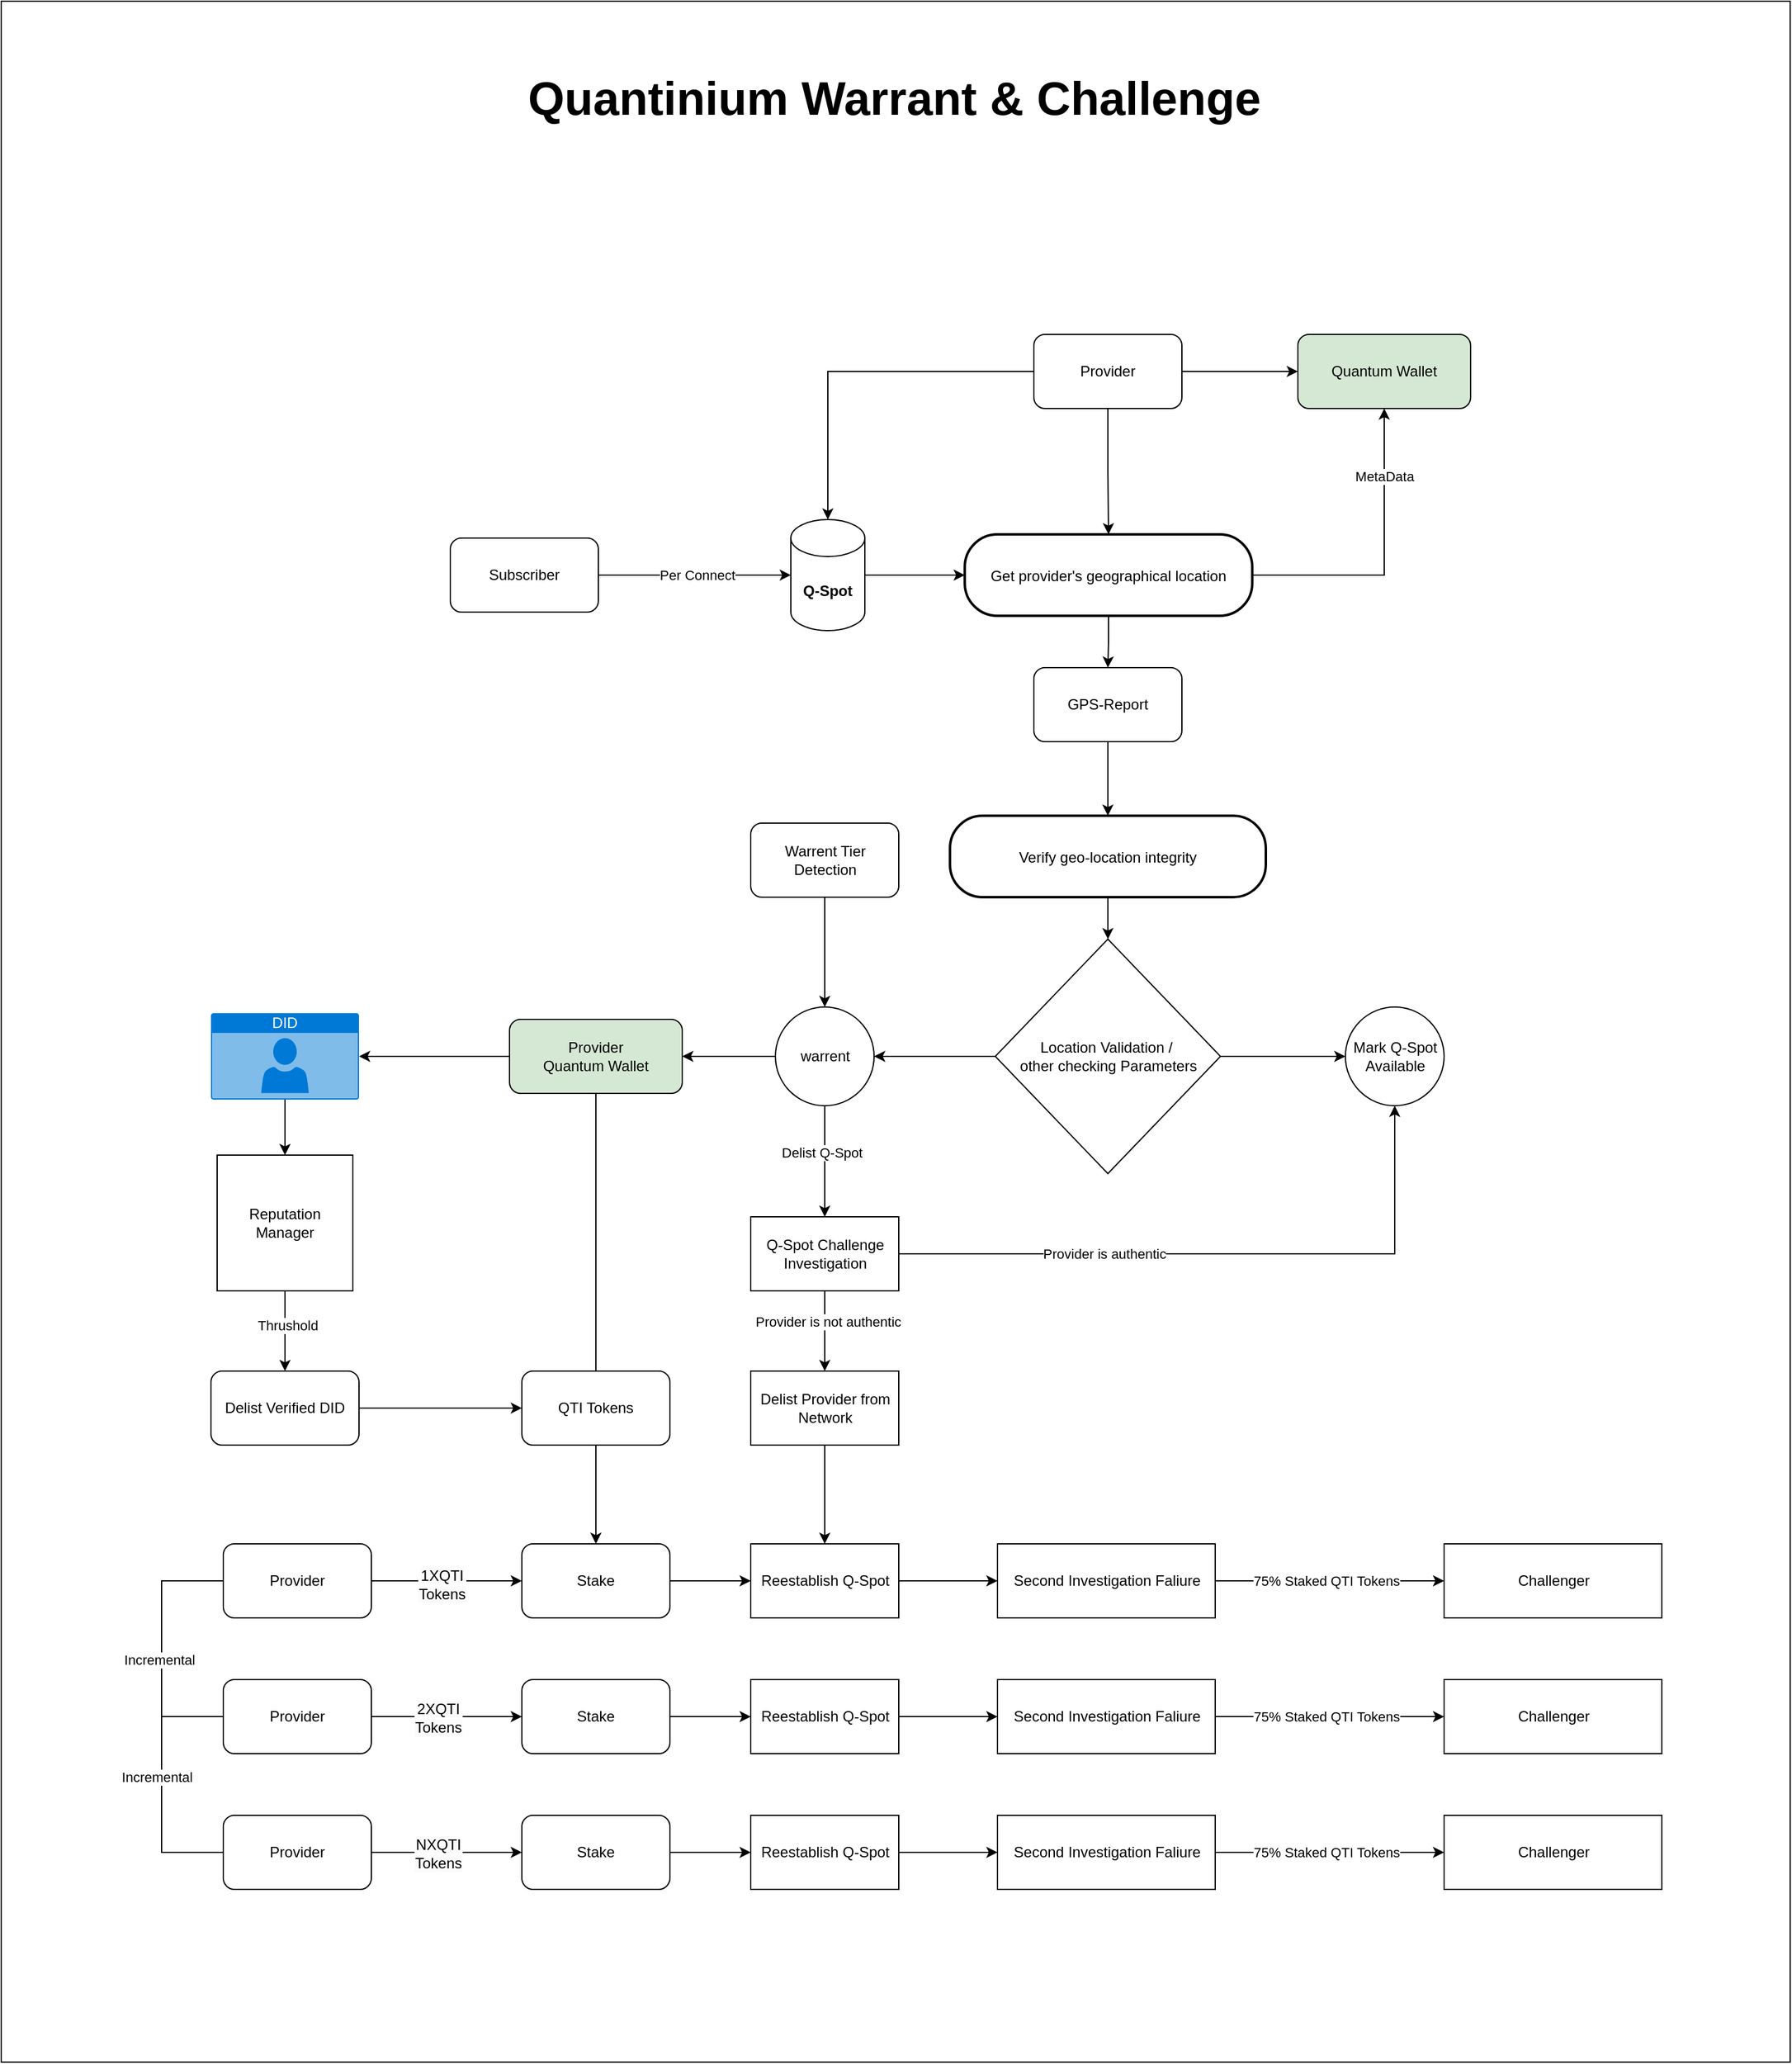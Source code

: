 <mxfile version="24.8.6">
  <diagram name="Page-1" id="vwX5oQGY4ok_pxgz0Uzp">
    <mxGraphModel dx="2337" dy="402" grid="1" gridSize="10" guides="1" tooltips="1" connect="1" arrows="1" fold="1" page="1" pageScale="1" pageWidth="850" pageHeight="1100" math="0" shadow="0">
      <root>
        <mxCell id="0" />
        <mxCell id="1" parent="0" />
        <mxCell id="Ozfidg9L5e0_FbRfMXhM-155" value="" style="rounded=0;whiteSpace=wrap;html=1;" parent="1" vertex="1">
          <mxGeometry x="940" y="1130" width="1450" height="1670" as="geometry" />
        </mxCell>
        <mxCell id="Ozfidg9L5e0_FbRfMXhM-90" style="edgeStyle=orthogonalEdgeStyle;rounded=0;orthogonalLoop=1;jettySize=auto;html=1;entryX=0.5;entryY=1;entryDx=0;entryDy=0;" parent="1" source="Ozfidg9L5e0_FbRfMXhM-81" target="Ozfidg9L5e0_FbRfMXhM-87" edge="1">
          <mxGeometry relative="1" as="geometry" />
        </mxCell>
        <mxCell id="Ozfidg9L5e0_FbRfMXhM-91" value="MetaData" style="edgeLabel;html=1;align=center;verticalAlign=middle;resizable=0;points=[];" parent="Ozfidg9L5e0_FbRfMXhM-90" vertex="1" connectable="0">
          <mxGeometry x="0.149" y="-2" relative="1" as="geometry">
            <mxPoint x="-2" y="-48" as="offset" />
          </mxGeometry>
        </mxCell>
        <mxCell id="Ozfidg9L5e0_FbRfMXhM-98" value="" style="edgeStyle=orthogonalEdgeStyle;rounded=0;orthogonalLoop=1;jettySize=auto;html=1;" parent="1" source="Ozfidg9L5e0_FbRfMXhM-81" target="Ozfidg9L5e0_FbRfMXhM-97" edge="1">
          <mxGeometry relative="1" as="geometry" />
        </mxCell>
        <mxCell id="Ozfidg9L5e0_FbRfMXhM-81" value="Get provider&#39;s geographical location" style="rounded=1;arcSize=40;strokeWidth=2" parent="1" vertex="1">
          <mxGeometry x="1721" y="1562" width="233" height="66" as="geometry" />
        </mxCell>
        <mxCell id="Ozfidg9L5e0_FbRfMXhM-83" value="" style="edgeStyle=orthogonalEdgeStyle;rounded=0;orthogonalLoop=1;jettySize=auto;html=1;" parent="1" source="Ozfidg9L5e0_FbRfMXhM-82" target="Ozfidg9L5e0_FbRfMXhM-81" edge="1">
          <mxGeometry relative="1" as="geometry" />
        </mxCell>
        <mxCell id="Ozfidg9L5e0_FbRfMXhM-88" value="" style="edgeStyle=orthogonalEdgeStyle;rounded=0;orthogonalLoop=1;jettySize=auto;html=1;" parent="1" source="Ozfidg9L5e0_FbRfMXhM-82" target="Ozfidg9L5e0_FbRfMXhM-87" edge="1">
          <mxGeometry relative="1" as="geometry" />
        </mxCell>
        <mxCell id="Ozfidg9L5e0_FbRfMXhM-93" style="edgeStyle=orthogonalEdgeStyle;rounded=0;orthogonalLoop=1;jettySize=auto;html=1;" parent="1" source="Ozfidg9L5e0_FbRfMXhM-82" target="Ozfidg9L5e0_FbRfMXhM-92" edge="1">
          <mxGeometry relative="1" as="geometry" />
        </mxCell>
        <mxCell id="Ozfidg9L5e0_FbRfMXhM-82" value="Provider" style="rounded=1;whiteSpace=wrap;html=1;" parent="1" vertex="1">
          <mxGeometry x="1777" y="1400" width="120" height="60" as="geometry" />
        </mxCell>
        <mxCell id="Ozfidg9L5e0_FbRfMXhM-101" value="" style="edgeStyle=orthogonalEdgeStyle;rounded=0;orthogonalLoop=1;jettySize=auto;html=1;" parent="1" source="Ozfidg9L5e0_FbRfMXhM-84" target="Ozfidg9L5e0_FbRfMXhM-100" edge="1">
          <mxGeometry relative="1" as="geometry" />
        </mxCell>
        <mxCell id="Ozfidg9L5e0_FbRfMXhM-84" value="Verify geo-location integrity" style="rounded=1;arcSize=40;strokeWidth=2" parent="1" vertex="1">
          <mxGeometry x="1709" y="1790" width="256" height="66" as="geometry" />
        </mxCell>
        <mxCell id="Ozfidg9L5e0_FbRfMXhM-85" value="Subscriber" style="rounded=1;whiteSpace=wrap;html=1;" parent="1" vertex="1">
          <mxGeometry x="1304" y="1565" width="120" height="60" as="geometry" />
        </mxCell>
        <mxCell id="Ozfidg9L5e0_FbRfMXhM-87" value="Quantum Wallet" style="rounded=1;whiteSpace=wrap;html=1;fillColor=#d5e8d4;" parent="1" vertex="1">
          <mxGeometry x="1991" y="1400" width="140" height="60" as="geometry" />
        </mxCell>
        <mxCell id="Ozfidg9L5e0_FbRfMXhM-95" value="" style="edgeStyle=orthogonalEdgeStyle;rounded=0;orthogonalLoop=1;jettySize=auto;html=1;" parent="1" source="Ozfidg9L5e0_FbRfMXhM-92" target="Ozfidg9L5e0_FbRfMXhM-81" edge="1">
          <mxGeometry relative="1" as="geometry" />
        </mxCell>
        <mxCell id="Ozfidg9L5e0_FbRfMXhM-92" value="&lt;b&gt;Q-Spot&lt;/b&gt;" style="shape=cylinder3;whiteSpace=wrap;html=1;boundedLbl=1;backgroundOutline=1;size=15;" parent="1" vertex="1">
          <mxGeometry x="1580" y="1550" width="60" height="90" as="geometry" />
        </mxCell>
        <mxCell id="Ozfidg9L5e0_FbRfMXhM-94" style="edgeStyle=orthogonalEdgeStyle;rounded=0;orthogonalLoop=1;jettySize=auto;html=1;entryX=0;entryY=0.5;entryDx=0;entryDy=0;entryPerimeter=0;" parent="1" source="Ozfidg9L5e0_FbRfMXhM-85" target="Ozfidg9L5e0_FbRfMXhM-92" edge="1">
          <mxGeometry relative="1" as="geometry">
            <Array as="points">
              <mxPoint x="1394" y="1595" />
            </Array>
          </mxGeometry>
        </mxCell>
        <mxCell id="Ozfidg9L5e0_FbRfMXhM-96" value="Per Connect" style="edgeLabel;html=1;align=center;verticalAlign=middle;resizable=0;points=[];" parent="Ozfidg9L5e0_FbRfMXhM-94" vertex="1" connectable="0">
          <mxGeometry x="0.177" relative="1" as="geometry">
            <mxPoint x="-12" as="offset" />
          </mxGeometry>
        </mxCell>
        <mxCell id="Ozfidg9L5e0_FbRfMXhM-99" value="" style="edgeStyle=orthogonalEdgeStyle;rounded=0;orthogonalLoop=1;jettySize=auto;html=1;" parent="1" source="Ozfidg9L5e0_FbRfMXhM-97" target="Ozfidg9L5e0_FbRfMXhM-84" edge="1">
          <mxGeometry relative="1" as="geometry" />
        </mxCell>
        <mxCell id="Ozfidg9L5e0_FbRfMXhM-97" value="GPS-Report" style="rounded=1;whiteSpace=wrap;html=1;" parent="1" vertex="1">
          <mxGeometry x="1777" y="1670" width="120" height="60" as="geometry" />
        </mxCell>
        <mxCell id="Ozfidg9L5e0_FbRfMXhM-103" value="" style="edgeStyle=orthogonalEdgeStyle;rounded=0;orthogonalLoop=1;jettySize=auto;html=1;" parent="1" source="Ozfidg9L5e0_FbRfMXhM-100" target="Ozfidg9L5e0_FbRfMXhM-102" edge="1">
          <mxGeometry relative="1" as="geometry" />
        </mxCell>
        <mxCell id="Ozfidg9L5e0_FbRfMXhM-105" style="edgeStyle=orthogonalEdgeStyle;rounded=0;orthogonalLoop=1;jettySize=auto;html=1;entryX=0;entryY=0.5;entryDx=0;entryDy=0;" parent="1" source="Ozfidg9L5e0_FbRfMXhM-100" target="Ozfidg9L5e0_FbRfMXhM-104" edge="1">
          <mxGeometry relative="1" as="geometry" />
        </mxCell>
        <mxCell id="Ozfidg9L5e0_FbRfMXhM-100" value="Location Validation /&amp;nbsp;&lt;br&gt;other checking Parameters" style="rhombus;whiteSpace=wrap;html=1;" parent="1" vertex="1">
          <mxGeometry x="1745.75" y="1890" width="182.5" height="190" as="geometry" />
        </mxCell>
        <mxCell id="Ozfidg9L5e0_FbRfMXhM-107" value="" style="edgeStyle=orthogonalEdgeStyle;rounded=0;orthogonalLoop=1;jettySize=auto;html=1;" parent="1" source="Ozfidg9L5e0_FbRfMXhM-102" target="Ozfidg9L5e0_FbRfMXhM-106" edge="1">
          <mxGeometry relative="1" as="geometry" />
        </mxCell>
        <mxCell id="Ozfidg9L5e0_FbRfMXhM-108" value="Delist Q-Spot" style="edgeLabel;html=1;align=center;verticalAlign=middle;resizable=0;points=[];" parent="Ozfidg9L5e0_FbRfMXhM-107" vertex="1" connectable="0">
          <mxGeometry x="-0.161" y="-3" relative="1" as="geometry">
            <mxPoint as="offset" />
          </mxGeometry>
        </mxCell>
        <mxCell id="Ozfidg9L5e0_FbRfMXhM-112" style="edgeStyle=orthogonalEdgeStyle;rounded=0;orthogonalLoop=1;jettySize=auto;html=1;entryX=1;entryY=0.5;entryDx=0;entryDy=0;" parent="1" source="Ozfidg9L5e0_FbRfMXhM-102" target="Ozfidg9L5e0_FbRfMXhM-111" edge="1">
          <mxGeometry relative="1" as="geometry" />
        </mxCell>
        <mxCell id="Ozfidg9L5e0_FbRfMXhM-102" value="warrent" style="ellipse;whiteSpace=wrap;html=1;" parent="1" vertex="1">
          <mxGeometry x="1567.5" y="1945" width="80" height="80" as="geometry" />
        </mxCell>
        <mxCell id="Ozfidg9L5e0_FbRfMXhM-104" value="Mark Q-Spot&lt;br&gt;Available" style="ellipse;whiteSpace=wrap;html=1;" parent="1" vertex="1">
          <mxGeometry x="2029.5" y="1945" width="80" height="80" as="geometry" />
        </mxCell>
        <mxCell id="Ozfidg9L5e0_FbRfMXhM-113" style="edgeStyle=orthogonalEdgeStyle;rounded=0;orthogonalLoop=1;jettySize=auto;html=1;entryX=0.5;entryY=1;entryDx=0;entryDy=0;" parent="1" source="Ozfidg9L5e0_FbRfMXhM-106" target="Ozfidg9L5e0_FbRfMXhM-104" edge="1">
          <mxGeometry relative="1" as="geometry" />
        </mxCell>
        <mxCell id="Ozfidg9L5e0_FbRfMXhM-114" value="Provider is authentic" style="edgeLabel;html=1;align=center;verticalAlign=middle;resizable=0;points=[];" parent="Ozfidg9L5e0_FbRfMXhM-113" vertex="1" connectable="0">
          <mxGeometry x="-0.694" y="1" relative="1" as="geometry">
            <mxPoint x="86" y="1" as="offset" />
          </mxGeometry>
        </mxCell>
        <mxCell id="Ozfidg9L5e0_FbRfMXhM-116" value="" style="edgeStyle=orthogonalEdgeStyle;rounded=0;orthogonalLoop=1;jettySize=auto;html=1;" parent="1" source="Ozfidg9L5e0_FbRfMXhM-106" target="Ozfidg9L5e0_FbRfMXhM-115" edge="1">
          <mxGeometry relative="1" as="geometry" />
        </mxCell>
        <mxCell id="Ozfidg9L5e0_FbRfMXhM-106" value="Q-Spot Challenge Investigation" style="whiteSpace=wrap;html=1;" parent="1" vertex="1">
          <mxGeometry x="1547.5" y="2115" width="120" height="60" as="geometry" />
        </mxCell>
        <mxCell id="Ozfidg9L5e0_FbRfMXhM-124" style="edgeStyle=orthogonalEdgeStyle;rounded=0;orthogonalLoop=1;jettySize=auto;html=1;" parent="1" source="Ozfidg9L5e0_FbRfMXhM-111" edge="1">
          <mxGeometry relative="1" as="geometry">
            <mxPoint x="1422" y="2250" as="targetPoint" />
          </mxGeometry>
        </mxCell>
        <mxCell id="qemn5KXeV45YSC-5foo--2" style="edgeStyle=orthogonalEdgeStyle;rounded=0;orthogonalLoop=1;jettySize=auto;html=1;" edge="1" parent="1" source="Ozfidg9L5e0_FbRfMXhM-111" target="qemn5KXeV45YSC-5foo--1">
          <mxGeometry relative="1" as="geometry" />
        </mxCell>
        <mxCell id="Ozfidg9L5e0_FbRfMXhM-111" value="Provider&lt;br&gt;Quantum Wallet" style="rounded=1;whiteSpace=wrap;html=1;fillColor=#d5e8d4;" parent="1" vertex="1">
          <mxGeometry x="1352" y="1955" width="140" height="60" as="geometry" />
        </mxCell>
        <mxCell id="Ozfidg9L5e0_FbRfMXhM-120" value="" style="edgeStyle=orthogonalEdgeStyle;rounded=0;orthogonalLoop=1;jettySize=auto;html=1;" parent="1" source="Ozfidg9L5e0_FbRfMXhM-115" target="Ozfidg9L5e0_FbRfMXhM-119" edge="1">
          <mxGeometry relative="1" as="geometry" />
        </mxCell>
        <mxCell id="Ozfidg9L5e0_FbRfMXhM-115" value="Delist Provider from Network" style="whiteSpace=wrap;html=1;" parent="1" vertex="1">
          <mxGeometry x="1547.5" y="2240" width="120" height="60" as="geometry" />
        </mxCell>
        <mxCell id="Ozfidg9L5e0_FbRfMXhM-117" value="Provider is not authentic" style="edgeLabel;html=1;align=center;verticalAlign=middle;resizable=0;points=[];" parent="1" vertex="1" connectable="0">
          <mxGeometry x="1610.001" y="2199.997" as="geometry" />
        </mxCell>
        <mxCell id="Ozfidg9L5e0_FbRfMXhM-122" value="" style="edgeStyle=orthogonalEdgeStyle;rounded=0;orthogonalLoop=1;jettySize=auto;html=1;" parent="1" source="Ozfidg9L5e0_FbRfMXhM-118" target="Ozfidg9L5e0_FbRfMXhM-121" edge="1">
          <mxGeometry relative="1" as="geometry" />
        </mxCell>
        <mxCell id="Ozfidg9L5e0_FbRfMXhM-142" value="&lt;span style=&quot;font-size: 12px; text-wrap: wrap; background-color: rgb(251, 251, 251);&quot;&gt;1XQTI Tokens&lt;/span&gt;" style="edgeLabel;html=1;align=center;verticalAlign=middle;resizable=0;points=[];" parent="Ozfidg9L5e0_FbRfMXhM-122" vertex="1" connectable="0">
          <mxGeometry x="-0.067" y="-3" relative="1" as="geometry">
            <mxPoint as="offset" />
          </mxGeometry>
        </mxCell>
        <mxCell id="Ozfidg9L5e0_FbRfMXhM-158" style="edgeStyle=orthogonalEdgeStyle;rounded=0;orthogonalLoop=1;jettySize=auto;html=1;entryX=0;entryY=0.5;entryDx=0;entryDy=0;endArrow=none;endFill=0;" parent="1" source="Ozfidg9L5e0_FbRfMXhM-118" target="Ozfidg9L5e0_FbRfMXhM-132" edge="1">
          <mxGeometry relative="1" as="geometry">
            <Array as="points">
              <mxPoint x="1070" y="2410" />
              <mxPoint x="1070" y="2520" />
            </Array>
          </mxGeometry>
        </mxCell>
        <mxCell id="Ozfidg9L5e0_FbRfMXhM-160" value="Incremental" style="edgeLabel;html=1;align=center;verticalAlign=middle;resizable=0;points=[];" parent="Ozfidg9L5e0_FbRfMXhM-158" vertex="1" connectable="0">
          <mxGeometry x="0.088" y="-2" relative="1" as="geometry">
            <mxPoint as="offset" />
          </mxGeometry>
        </mxCell>
        <mxCell id="Ozfidg9L5e0_FbRfMXhM-118" value="Provider" style="rounded=1;whiteSpace=wrap;html=1;" parent="1" vertex="1">
          <mxGeometry x="1120" y="2380" width="120" height="60" as="geometry" />
        </mxCell>
        <mxCell id="Ozfidg9L5e0_FbRfMXhM-128" value="" style="edgeStyle=orthogonalEdgeStyle;rounded=0;orthogonalLoop=1;jettySize=auto;html=1;" parent="1" source="Ozfidg9L5e0_FbRfMXhM-119" target="Ozfidg9L5e0_FbRfMXhM-127" edge="1">
          <mxGeometry relative="1" as="geometry" />
        </mxCell>
        <mxCell id="Ozfidg9L5e0_FbRfMXhM-119" value="Reestablish Q-Spot" style="whiteSpace=wrap;html=1;" parent="1" vertex="1">
          <mxGeometry x="1547.5" y="2380" width="120" height="60" as="geometry" />
        </mxCell>
        <mxCell id="Ozfidg9L5e0_FbRfMXhM-123" value="" style="edgeStyle=orthogonalEdgeStyle;rounded=0;orthogonalLoop=1;jettySize=auto;html=1;" parent="1" source="Ozfidg9L5e0_FbRfMXhM-121" target="Ozfidg9L5e0_FbRfMXhM-119" edge="1">
          <mxGeometry relative="1" as="geometry" />
        </mxCell>
        <mxCell id="Ozfidg9L5e0_FbRfMXhM-121" value="Stake" style="whiteSpace=wrap;html=1;rounded=1;" parent="1" vertex="1">
          <mxGeometry x="1362" y="2380" width="120" height="60" as="geometry" />
        </mxCell>
        <mxCell id="Ozfidg9L5e0_FbRfMXhM-126" value="" style="edgeStyle=orthogonalEdgeStyle;rounded=0;orthogonalLoop=1;jettySize=auto;html=1;" parent="1" source="Ozfidg9L5e0_FbRfMXhM-125" target="Ozfidg9L5e0_FbRfMXhM-121" edge="1">
          <mxGeometry relative="1" as="geometry" />
        </mxCell>
        <mxCell id="Ozfidg9L5e0_FbRfMXhM-125" value="QTI Tokens" style="rounded=1;whiteSpace=wrap;html=1;" parent="1" vertex="1">
          <mxGeometry x="1362" y="2240" width="120" height="60" as="geometry" />
        </mxCell>
        <mxCell id="Ozfidg9L5e0_FbRfMXhM-130" value="" style="edgeStyle=orthogonalEdgeStyle;rounded=0;orthogonalLoop=1;jettySize=auto;html=1;" parent="1" source="Ozfidg9L5e0_FbRfMXhM-127" target="Ozfidg9L5e0_FbRfMXhM-129" edge="1">
          <mxGeometry relative="1" as="geometry" />
        </mxCell>
        <mxCell id="Ozfidg9L5e0_FbRfMXhM-131" value="75% Staked QTI Tokens" style="edgeLabel;html=1;align=center;verticalAlign=middle;resizable=0;points=[];" parent="Ozfidg9L5e0_FbRfMXhM-130" vertex="1" connectable="0">
          <mxGeometry x="-0.141" y="1" relative="1" as="geometry">
            <mxPoint x="10" y="1" as="offset" />
          </mxGeometry>
        </mxCell>
        <mxCell id="Ozfidg9L5e0_FbRfMXhM-127" value="Second Investigation Faliure" style="whiteSpace=wrap;html=1;" parent="1" vertex="1">
          <mxGeometry x="1747.5" y="2380" width="176.5" height="60" as="geometry" />
        </mxCell>
        <mxCell id="Ozfidg9L5e0_FbRfMXhM-129" value="Challenger" style="whiteSpace=wrap;html=1;" parent="1" vertex="1">
          <mxGeometry x="2109.5" y="2380" width="176.5" height="60" as="geometry" />
        </mxCell>
        <mxCell id="Ozfidg9L5e0_FbRfMXhM-141" value="" style="edgeStyle=orthogonalEdgeStyle;rounded=0;orthogonalLoop=1;jettySize=auto;html=1;" parent="1" source="Ozfidg9L5e0_FbRfMXhM-132" target="Ozfidg9L5e0_FbRfMXhM-134" edge="1">
          <mxGeometry relative="1" as="geometry" />
        </mxCell>
        <mxCell id="Ozfidg9L5e0_FbRfMXhM-143" value="&lt;span style=&quot;font-size: 12px; text-wrap: wrap; background-color: rgb(251, 251, 251);&quot;&gt;2XQTI Tokens&lt;/span&gt;" style="edgeLabel;html=1;align=center;verticalAlign=middle;resizable=0;points=[];" parent="Ozfidg9L5e0_FbRfMXhM-141" vertex="1" connectable="0">
          <mxGeometry x="-0.116" y="-1" relative="1" as="geometry">
            <mxPoint as="offset" />
          </mxGeometry>
        </mxCell>
        <mxCell id="Ozfidg9L5e0_FbRfMXhM-159" style="edgeStyle=orthogonalEdgeStyle;rounded=0;orthogonalLoop=1;jettySize=auto;html=1;entryX=0;entryY=0.5;entryDx=0;entryDy=0;endArrow=none;endFill=0;" parent="1" source="Ozfidg9L5e0_FbRfMXhM-132" target="Ozfidg9L5e0_FbRfMXhM-146" edge="1">
          <mxGeometry relative="1" as="geometry">
            <Array as="points">
              <mxPoint x="1070" y="2520" />
              <mxPoint x="1070" y="2630" />
            </Array>
          </mxGeometry>
        </mxCell>
        <mxCell id="Ozfidg9L5e0_FbRfMXhM-132" value="Provider" style="rounded=1;whiteSpace=wrap;html=1;" parent="1" vertex="1">
          <mxGeometry x="1120" y="2490" width="120" height="60" as="geometry" />
        </mxCell>
        <mxCell id="Ozfidg9L5e0_FbRfMXhM-138" value="" style="edgeStyle=orthogonalEdgeStyle;rounded=0;orthogonalLoop=1;jettySize=auto;html=1;" parent="1" source="Ozfidg9L5e0_FbRfMXhM-133" target="Ozfidg9L5e0_FbRfMXhM-135" edge="1">
          <mxGeometry relative="1" as="geometry" />
        </mxCell>
        <mxCell id="Ozfidg9L5e0_FbRfMXhM-133" value="Reestablish Q-Spot" style="whiteSpace=wrap;html=1;" parent="1" vertex="1">
          <mxGeometry x="1547.5" y="2490" width="120" height="60" as="geometry" />
        </mxCell>
        <mxCell id="Ozfidg9L5e0_FbRfMXhM-137" value="" style="edgeStyle=orthogonalEdgeStyle;rounded=0;orthogonalLoop=1;jettySize=auto;html=1;" parent="1" source="Ozfidg9L5e0_FbRfMXhM-134" target="Ozfidg9L5e0_FbRfMXhM-133" edge="1">
          <mxGeometry relative="1" as="geometry" />
        </mxCell>
        <mxCell id="Ozfidg9L5e0_FbRfMXhM-134" value="Stake" style="whiteSpace=wrap;html=1;rounded=1;" parent="1" vertex="1">
          <mxGeometry x="1362" y="2490" width="120" height="60" as="geometry" />
        </mxCell>
        <mxCell id="Ozfidg9L5e0_FbRfMXhM-140" style="edgeStyle=orthogonalEdgeStyle;rounded=0;orthogonalLoop=1;jettySize=auto;html=1;entryX=0;entryY=0.5;entryDx=0;entryDy=0;" parent="1" source="Ozfidg9L5e0_FbRfMXhM-135" target="Ozfidg9L5e0_FbRfMXhM-136" edge="1">
          <mxGeometry relative="1" as="geometry" />
        </mxCell>
        <mxCell id="Ozfidg9L5e0_FbRfMXhM-135" value="Second Investigation Faliure" style="whiteSpace=wrap;html=1;" parent="1" vertex="1">
          <mxGeometry x="1747.5" y="2490" width="176.5" height="60" as="geometry" />
        </mxCell>
        <mxCell id="Ozfidg9L5e0_FbRfMXhM-136" value="Challenger" style="whiteSpace=wrap;html=1;" parent="1" vertex="1">
          <mxGeometry x="2109.5" y="2490" width="176.5" height="60" as="geometry" />
        </mxCell>
        <mxCell id="Ozfidg9L5e0_FbRfMXhM-139" value="75% Staked QTI Tokens" style="edgeLabel;html=1;align=center;verticalAlign=middle;resizable=0;points=[];" parent="1" vertex="1" connectable="0">
          <mxGeometry x="2014.0" y="2520" as="geometry" />
        </mxCell>
        <mxCell id="Ozfidg9L5e0_FbRfMXhM-144" value="" style="edgeStyle=orthogonalEdgeStyle;rounded=0;orthogonalLoop=1;jettySize=auto;html=1;" parent="1" source="Ozfidg9L5e0_FbRfMXhM-146" target="Ozfidg9L5e0_FbRfMXhM-150" edge="1">
          <mxGeometry relative="1" as="geometry" />
        </mxCell>
        <mxCell id="Ozfidg9L5e0_FbRfMXhM-145" value="&lt;span style=&quot;font-size: 12px; text-wrap: wrap; background-color: rgb(251, 251, 251);&quot;&gt;NXQTI Tokens&lt;/span&gt;" style="edgeLabel;html=1;align=center;verticalAlign=middle;resizable=0;points=[];" parent="Ozfidg9L5e0_FbRfMXhM-144" vertex="1" connectable="0">
          <mxGeometry x="-0.116" y="-1" relative="1" as="geometry">
            <mxPoint as="offset" />
          </mxGeometry>
        </mxCell>
        <mxCell id="Ozfidg9L5e0_FbRfMXhM-146" value="Provider" style="rounded=1;whiteSpace=wrap;html=1;" parent="1" vertex="1">
          <mxGeometry x="1120" y="2600" width="120" height="60" as="geometry" />
        </mxCell>
        <mxCell id="Ozfidg9L5e0_FbRfMXhM-147" value="" style="edgeStyle=orthogonalEdgeStyle;rounded=0;orthogonalLoop=1;jettySize=auto;html=1;" parent="1" source="Ozfidg9L5e0_FbRfMXhM-148" target="Ozfidg9L5e0_FbRfMXhM-152" edge="1">
          <mxGeometry relative="1" as="geometry" />
        </mxCell>
        <mxCell id="Ozfidg9L5e0_FbRfMXhM-148" value="Reestablish Q-Spot" style="whiteSpace=wrap;html=1;" parent="1" vertex="1">
          <mxGeometry x="1547.5" y="2600" width="120" height="60" as="geometry" />
        </mxCell>
        <mxCell id="Ozfidg9L5e0_FbRfMXhM-149" value="" style="edgeStyle=orthogonalEdgeStyle;rounded=0;orthogonalLoop=1;jettySize=auto;html=1;" parent="1" source="Ozfidg9L5e0_FbRfMXhM-150" target="Ozfidg9L5e0_FbRfMXhM-148" edge="1">
          <mxGeometry relative="1" as="geometry" />
        </mxCell>
        <mxCell id="Ozfidg9L5e0_FbRfMXhM-150" value="Stake" style="whiteSpace=wrap;html=1;rounded=1;" parent="1" vertex="1">
          <mxGeometry x="1362" y="2600" width="120" height="60" as="geometry" />
        </mxCell>
        <mxCell id="Ozfidg9L5e0_FbRfMXhM-151" style="edgeStyle=orthogonalEdgeStyle;rounded=0;orthogonalLoop=1;jettySize=auto;html=1;entryX=0;entryY=0.5;entryDx=0;entryDy=0;" parent="1" source="Ozfidg9L5e0_FbRfMXhM-152" target="Ozfidg9L5e0_FbRfMXhM-153" edge="1">
          <mxGeometry relative="1" as="geometry" />
        </mxCell>
        <mxCell id="Ozfidg9L5e0_FbRfMXhM-152" value="Second Investigation Faliure" style="whiteSpace=wrap;html=1;" parent="1" vertex="1">
          <mxGeometry x="1747.5" y="2600" width="176.5" height="60" as="geometry" />
        </mxCell>
        <mxCell id="Ozfidg9L5e0_FbRfMXhM-153" value="Challenger" style="whiteSpace=wrap;html=1;" parent="1" vertex="1">
          <mxGeometry x="2109.5" y="2600" width="176.5" height="60" as="geometry" />
        </mxCell>
        <mxCell id="Ozfidg9L5e0_FbRfMXhM-154" value="75% Staked QTI Tokens" style="edgeLabel;html=1;align=center;verticalAlign=middle;resizable=0;points=[];" parent="1" vertex="1" connectable="0">
          <mxGeometry x="2014.0" y="2630" as="geometry" />
        </mxCell>
        <mxCell id="Ozfidg9L5e0_FbRfMXhM-156" value="&lt;h1 style=&quot;margin-top: 0px;&quot;&gt;&lt;font style=&quot;font-size: 38px;&quot;&gt;Quantinium Warrant &amp;amp; Challenge&lt;/font&gt;&lt;/h1&gt;" style="text;html=1;whiteSpace=wrap;overflow=hidden;rounded=0;" parent="1" vertex="1">
          <mxGeometry x="1365" y="1180" width="600" height="60" as="geometry" />
        </mxCell>
        <mxCell id="Ozfidg9L5e0_FbRfMXhM-161" value="Incremental" style="edgeLabel;html=1;align=center;verticalAlign=middle;resizable=0;points=[];" parent="1" vertex="1" connectable="0">
          <mxGeometry x="1070" y="2569.997" as="geometry">
            <mxPoint x="-4" y="-1" as="offset" />
          </mxGeometry>
        </mxCell>
        <mxCell id="qemn5KXeV45YSC-5foo--4" value="" style="edgeStyle=orthogonalEdgeStyle;rounded=0;orthogonalLoop=1;jettySize=auto;html=1;" edge="1" parent="1" source="qemn5KXeV45YSC-5foo--1" target="qemn5KXeV45YSC-5foo--3">
          <mxGeometry relative="1" as="geometry" />
        </mxCell>
        <mxCell id="qemn5KXeV45YSC-5foo--1" value="DID" style="html=1;whiteSpace=wrap;strokeColor=none;fillColor=#0079D6;labelPosition=center;verticalLabelPosition=middle;verticalAlign=top;align=center;fontSize=12;outlineConnect=0;spacingTop=-6;fontColor=#FFFFFF;sketch=0;shape=mxgraph.sitemap.profile;" vertex="1" parent="1">
          <mxGeometry x="1110" y="1950" width="120" height="70" as="geometry" />
        </mxCell>
        <mxCell id="qemn5KXeV45YSC-5foo--6" style="edgeStyle=orthogonalEdgeStyle;rounded=0;orthogonalLoop=1;jettySize=auto;html=1;" edge="1" parent="1" source="qemn5KXeV45YSC-5foo--3" target="qemn5KXeV45YSC-5foo--5">
          <mxGeometry relative="1" as="geometry" />
        </mxCell>
        <mxCell id="qemn5KXeV45YSC-5foo--7" value="Thrushold" style="edgeLabel;html=1;align=center;verticalAlign=middle;resizable=0;points=[];" vertex="1" connectable="0" parent="qemn5KXeV45YSC-5foo--6">
          <mxGeometry x="-0.144" y="2" relative="1" as="geometry">
            <mxPoint as="offset" />
          </mxGeometry>
        </mxCell>
        <mxCell id="qemn5KXeV45YSC-5foo--3" value="Reputation Manager" style="whiteSpace=wrap;html=1;aspect=fixed;" vertex="1" parent="1">
          <mxGeometry x="1115" y="2065" width="110" height="110" as="geometry" />
        </mxCell>
        <mxCell id="qemn5KXeV45YSC-5foo--8" style="edgeStyle=orthogonalEdgeStyle;rounded=0;orthogonalLoop=1;jettySize=auto;html=1;" edge="1" parent="1" source="qemn5KXeV45YSC-5foo--5" target="Ozfidg9L5e0_FbRfMXhM-125">
          <mxGeometry relative="1" as="geometry" />
        </mxCell>
        <mxCell id="qemn5KXeV45YSC-5foo--5" value="Delist Verified DID" style="rounded=1;whiteSpace=wrap;html=1;" vertex="1" parent="1">
          <mxGeometry x="1110" y="2240" width="120" height="60" as="geometry" />
        </mxCell>
        <mxCell id="qemn5KXeV45YSC-5foo--10" value="" style="edgeStyle=orthogonalEdgeStyle;rounded=0;orthogonalLoop=1;jettySize=auto;html=1;" edge="1" parent="1" source="qemn5KXeV45YSC-5foo--9" target="Ozfidg9L5e0_FbRfMXhM-102">
          <mxGeometry relative="1" as="geometry" />
        </mxCell>
        <mxCell id="qemn5KXeV45YSC-5foo--9" value="Warrent Tier Detection" style="rounded=1;whiteSpace=wrap;html=1;" vertex="1" parent="1">
          <mxGeometry x="1547.5" y="1796" width="120" height="60" as="geometry" />
        </mxCell>
      </root>
    </mxGraphModel>
  </diagram>
</mxfile>
